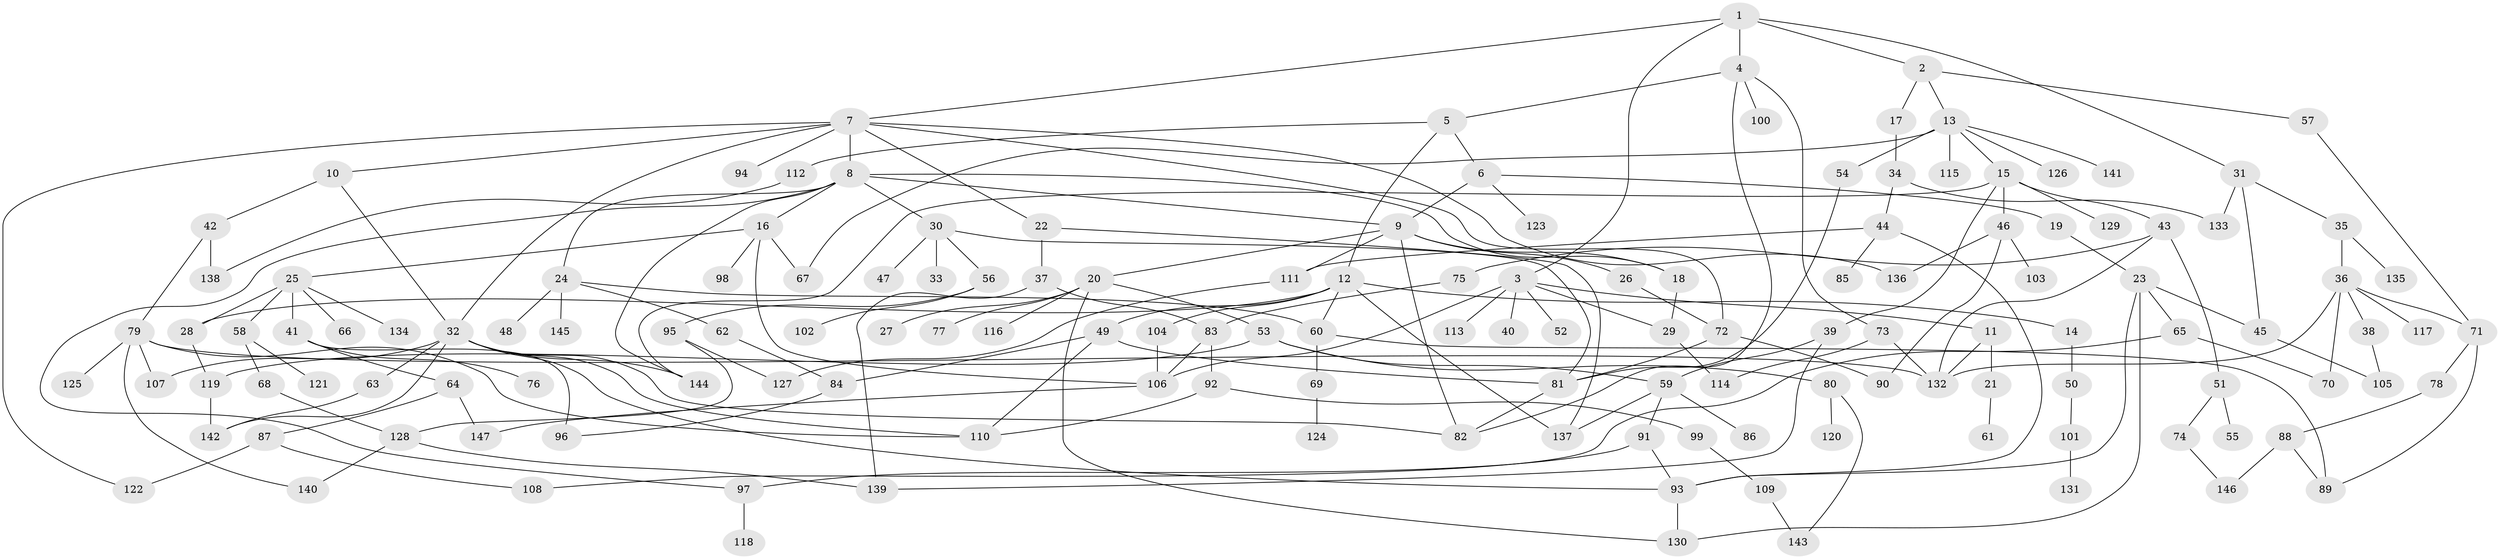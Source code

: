 // Generated by graph-tools (version 1.1) at 2025/25/03/09/25 03:25:36]
// undirected, 147 vertices, 210 edges
graph export_dot {
graph [start="1"]
  node [color=gray90,style=filled];
  1;
  2;
  3;
  4;
  5;
  6;
  7;
  8;
  9;
  10;
  11;
  12;
  13;
  14;
  15;
  16;
  17;
  18;
  19;
  20;
  21;
  22;
  23;
  24;
  25;
  26;
  27;
  28;
  29;
  30;
  31;
  32;
  33;
  34;
  35;
  36;
  37;
  38;
  39;
  40;
  41;
  42;
  43;
  44;
  45;
  46;
  47;
  48;
  49;
  50;
  51;
  52;
  53;
  54;
  55;
  56;
  57;
  58;
  59;
  60;
  61;
  62;
  63;
  64;
  65;
  66;
  67;
  68;
  69;
  70;
  71;
  72;
  73;
  74;
  75;
  76;
  77;
  78;
  79;
  80;
  81;
  82;
  83;
  84;
  85;
  86;
  87;
  88;
  89;
  90;
  91;
  92;
  93;
  94;
  95;
  96;
  97;
  98;
  99;
  100;
  101;
  102;
  103;
  104;
  105;
  106;
  107;
  108;
  109;
  110;
  111;
  112;
  113;
  114;
  115;
  116;
  117;
  118;
  119;
  120;
  121;
  122;
  123;
  124;
  125;
  126;
  127;
  128;
  129;
  130;
  131;
  132;
  133;
  134;
  135;
  136;
  137;
  138;
  139;
  140;
  141;
  142;
  143;
  144;
  145;
  146;
  147;
  1 -- 2;
  1 -- 3;
  1 -- 4;
  1 -- 7;
  1 -- 31;
  2 -- 13;
  2 -- 17;
  2 -- 57;
  3 -- 11;
  3 -- 29;
  3 -- 40;
  3 -- 52;
  3 -- 113;
  3 -- 106;
  4 -- 5;
  4 -- 73;
  4 -- 100;
  4 -- 82;
  5 -- 6;
  5 -- 12;
  5 -- 112;
  6 -- 19;
  6 -- 123;
  6 -- 9;
  7 -- 8;
  7 -- 10;
  7 -- 22;
  7 -- 32;
  7 -- 94;
  7 -- 72;
  7 -- 122;
  7 -- 136;
  8 -- 9;
  8 -- 16;
  8 -- 18;
  8 -- 24;
  8 -- 30;
  8 -- 97;
  8 -- 144;
  9 -- 20;
  9 -- 26;
  9 -- 82;
  9 -- 111;
  9 -- 18;
  10 -- 42;
  10 -- 32;
  11 -- 21;
  11 -- 132;
  12 -- 14;
  12 -- 28;
  12 -- 49;
  12 -- 104;
  12 -- 137;
  12 -- 60;
  13 -- 15;
  13 -- 54;
  13 -- 115;
  13 -- 126;
  13 -- 141;
  13 -- 67;
  14 -- 50;
  15 -- 39;
  15 -- 43;
  15 -- 46;
  15 -- 129;
  15 -- 144;
  16 -- 25;
  16 -- 67;
  16 -- 98;
  16 -- 106;
  17 -- 34;
  18 -- 29;
  19 -- 23;
  20 -- 27;
  20 -- 53;
  20 -- 77;
  20 -- 116;
  20 -- 130;
  21 -- 61;
  22 -- 37;
  22 -- 137;
  23 -- 45;
  23 -- 65;
  23 -- 130;
  23 -- 93;
  24 -- 48;
  24 -- 60;
  24 -- 62;
  24 -- 145;
  25 -- 41;
  25 -- 58;
  25 -- 66;
  25 -- 134;
  25 -- 28;
  26 -- 72;
  28 -- 119;
  29 -- 114;
  30 -- 33;
  30 -- 47;
  30 -- 56;
  30 -- 81;
  31 -- 35;
  31 -- 133;
  31 -- 45;
  32 -- 63;
  32 -- 107;
  32 -- 144;
  32 -- 110;
  32 -- 93;
  32 -- 82;
  32 -- 142;
  34 -- 44;
  34 -- 133;
  35 -- 36;
  35 -- 135;
  36 -- 38;
  36 -- 70;
  36 -- 71;
  36 -- 117;
  36 -- 132;
  37 -- 139;
  37 -- 83;
  38 -- 105;
  39 -- 59;
  39 -- 139;
  41 -- 64;
  41 -- 76;
  41 -- 96;
  42 -- 79;
  42 -- 138;
  43 -- 51;
  43 -- 75;
  43 -- 132;
  44 -- 85;
  44 -- 93;
  44 -- 111;
  45 -- 105;
  46 -- 90;
  46 -- 103;
  46 -- 136;
  49 -- 110;
  49 -- 84;
  49 -- 81;
  50 -- 101;
  51 -- 55;
  51 -- 74;
  53 -- 80;
  53 -- 119;
  53 -- 59;
  54 -- 81;
  56 -- 95;
  56 -- 102;
  57 -- 71;
  58 -- 68;
  58 -- 121;
  59 -- 86;
  59 -- 91;
  59 -- 137;
  60 -- 69;
  60 -- 89;
  62 -- 84;
  63 -- 142;
  64 -- 87;
  64 -- 147;
  65 -- 108;
  65 -- 70;
  68 -- 128;
  69 -- 124;
  71 -- 78;
  71 -- 89;
  72 -- 90;
  72 -- 81;
  73 -- 114;
  73 -- 132;
  74 -- 146;
  75 -- 83;
  78 -- 88;
  79 -- 110;
  79 -- 125;
  79 -- 132;
  79 -- 140;
  79 -- 107;
  80 -- 120;
  80 -- 143;
  81 -- 82;
  83 -- 92;
  83 -- 106;
  84 -- 96;
  87 -- 122;
  87 -- 108;
  88 -- 89;
  88 -- 146;
  91 -- 93;
  91 -- 97;
  92 -- 99;
  92 -- 110;
  93 -- 130;
  95 -- 127;
  95 -- 128;
  97 -- 118;
  99 -- 109;
  101 -- 131;
  104 -- 106;
  106 -- 147;
  109 -- 143;
  111 -- 127;
  112 -- 138;
  119 -- 142;
  128 -- 140;
  128 -- 139;
}
